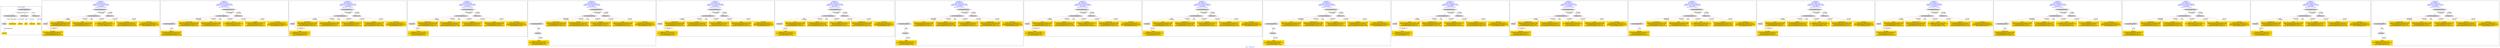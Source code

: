 digraph n0 {
fontcolor="blue"
remincross="true"
label="s08-s-17-edited.xml"
subgraph cluster_0 {
label="1-correct model"
n2[style="filled",color="white",fillcolor="lightgray",label="CulturalHeritageObject1"];
n3[style="filled",color="white",fillcolor="lightgray",label="Person1"];
n4[shape="plaintext",style="filled",fillcolor="gold",label="DESCRIPTION"];
n5[shape="plaintext",style="filled",fillcolor="gold",label="CAPTION"];
n6[shape="plaintext",style="filled",fillcolor="gold",label="TITLE"];
n7[shape="plaintext",style="filled",fillcolor="gold",label="AUTHOR"];
n8[style="filled",color="white",fillcolor="lightgray",label="EuropeanaAggregation1"];
n9[style="filled",color="white",fillcolor="lightgray",label="WebResource1"];
n10[style="filled",color="white",fillcolor="lightgray",label="WebResource2"];
n11[shape="plaintext",style="filled",fillcolor="gold",label="IMAGESRC"];
n12[shape="plaintext",style="filled",fillcolor="gold",label="VIDEO"];
}
subgraph cluster_1 {
label="candidate 0\nlink coherence:1.0\nnode coherence:1.0\nconfidence:0.3617887352980779\nmapping score:0.537262911766026\ncost:8.99967\n-precision:0.89-recall:0.8"
n14[style="filled",color="white",fillcolor="lightgray",label="CulturalHeritageObject1"];
n15[style="filled",color="white",fillcolor="lightgray",label="Person1"];
n16[style="filled",color="white",fillcolor="lightgray",label="EuropeanaAggregation1"];
n17[style="filled",color="white",fillcolor="lightgray",label="WebResource1"];
n18[shape="plaintext",style="filled",fillcolor="gold",label="DESCRIPTION\n[CulturalHeritageObject,description,0.402]\n[Person,biographicalInformation,0.338]\n[CulturalHeritageObject,title,0.158]\n[CulturalHeritageObject,provenance,0.102]"];
n19[shape="plaintext",style="filled",fillcolor="gold",label="AUTHOR\n[CulturalHeritageObject,description,0.313]\n[Person,nameOfThePerson,0.279]\n[CulturalHeritageObject,title,0.21]\n[CulturalHeritageObject,provenance,0.197]"];
n20[shape="plaintext",style="filled",fillcolor="gold",label="TITLE\n[CulturalHeritageObject,description,0.382]\n[Person,biographicalInformation,0.263]\n[CulturalHeritageObject,title,0.24]\n[CulturalHeritageObject,provenance,0.115]"];
n21[shape="plaintext",style="filled",fillcolor="gold",label="VIDEO\n[WebResource,classLink,0.368]\n[CulturalHeritageObject,provenance,0.257]\n[Document,classLink,0.189]\n[Person,nameOfThePerson,0.186]"];
n22[shape="plaintext",style="filled",fillcolor="gold",label="CAPTION\n[CulturalHeritageObject,description,0.341]\n[CulturalHeritageObject,title,0.264]\n[Person,biographicalInformation,0.209]\n[CulturalHeritageObject,provenance,0.186]"];
n23[shape="plaintext",style="filled",fillcolor="gold",label="IMAGESRC\n[WebResource,classLink,0.807]\n[Person,biographicalInformation,0.085]\n[CulturalHeritageObject,description,0.077]\n[Person,dateOfDeath,0.031]"];
}
subgraph cluster_2 {
label="candidate 1\nlink coherence:1.0\nnode coherence:1.0\nconfidence:0.3611180626046348\nmapping score:0.5370393542015449\ncost:8.99979\n-precision:0.56-recall:0.5"
n25[style="filled",color="white",fillcolor="lightgray",label="CulturalHeritageObject1"];
n26[style="filled",color="white",fillcolor="lightgray",label="CulturalHeritageObject2"];
n27[style="filled",color="white",fillcolor="lightgray",label="EuropeanaAggregation1"];
n28[style="filled",color="white",fillcolor="lightgray",label="WebResource1"];
n29[shape="plaintext",style="filled",fillcolor="gold",label="DESCRIPTION\n[CulturalHeritageObject,description,0.402]\n[Person,biographicalInformation,0.338]\n[CulturalHeritageObject,title,0.158]\n[CulturalHeritageObject,provenance,0.102]"];
n30[shape="plaintext",style="filled",fillcolor="gold",label="TITLE\n[CulturalHeritageObject,description,0.382]\n[Person,biographicalInformation,0.263]\n[CulturalHeritageObject,title,0.24]\n[CulturalHeritageObject,provenance,0.115]"];
n31[shape="plaintext",style="filled",fillcolor="gold",label="VIDEO\n[WebResource,classLink,0.368]\n[CulturalHeritageObject,provenance,0.257]\n[Document,classLink,0.189]\n[Person,nameOfThePerson,0.186]"];
n32[shape="plaintext",style="filled",fillcolor="gold",label="AUTHOR\n[CulturalHeritageObject,description,0.313]\n[Person,nameOfThePerson,0.279]\n[CulturalHeritageObject,title,0.21]\n[CulturalHeritageObject,provenance,0.197]"];
n33[shape="plaintext",style="filled",fillcolor="gold",label="CAPTION\n[CulturalHeritageObject,description,0.341]\n[CulturalHeritageObject,title,0.264]\n[Person,biographicalInformation,0.209]\n[CulturalHeritageObject,provenance,0.186]"];
n34[shape="plaintext",style="filled",fillcolor="gold",label="IMAGESRC\n[WebResource,classLink,0.807]\n[Person,biographicalInformation,0.085]\n[CulturalHeritageObject,description,0.077]\n[Person,dateOfDeath,0.031]"];
}
subgraph cluster_3 {
label="candidate 10\nlink coherence:1.0\nnode coherence:1.0\nconfidence:0.33634800782487256\nmapping score:0.5287826692749575\ncost:8.99967\n-precision:0.78-recall:0.7"
n36[style="filled",color="white",fillcolor="lightgray",label="CulturalHeritageObject1"];
n37[style="filled",color="white",fillcolor="lightgray",label="Person1"];
n38[style="filled",color="white",fillcolor="lightgray",label="EuropeanaAggregation1"];
n39[style="filled",color="white",fillcolor="lightgray",label="WebResource1"];
n40[shape="plaintext",style="filled",fillcolor="gold",label="DESCRIPTION\n[CulturalHeritageObject,description,0.402]\n[Person,biographicalInformation,0.338]\n[CulturalHeritageObject,title,0.158]\n[CulturalHeritageObject,provenance,0.102]"];
n41[shape="plaintext",style="filled",fillcolor="gold",label="VIDEO\n[WebResource,classLink,0.368]\n[CulturalHeritageObject,provenance,0.257]\n[Document,classLink,0.189]\n[Person,nameOfThePerson,0.186]"];
n42[shape="plaintext",style="filled",fillcolor="gold",label="TITLE\n[CulturalHeritageObject,description,0.382]\n[Person,biographicalInformation,0.263]\n[CulturalHeritageObject,title,0.24]\n[CulturalHeritageObject,provenance,0.115]"];
n43[shape="plaintext",style="filled",fillcolor="gold",label="AUTHOR\n[CulturalHeritageObject,description,0.313]\n[Person,nameOfThePerson,0.279]\n[CulturalHeritageObject,title,0.21]\n[CulturalHeritageObject,provenance,0.197]"];
n44[shape="plaintext",style="filled",fillcolor="gold",label="CAPTION\n[CulturalHeritageObject,description,0.341]\n[CulturalHeritageObject,title,0.264]\n[Person,biographicalInformation,0.209]\n[CulturalHeritageObject,provenance,0.186]"];
n45[shape="plaintext",style="filled",fillcolor="gold",label="IMAGESRC\n[WebResource,classLink,0.807]\n[Person,biographicalInformation,0.085]\n[CulturalHeritageObject,description,0.077]\n[Person,dateOfDeath,0.031]"];
}
subgraph cluster_4 {
label="candidate 11\nlink coherence:1.0\nnode coherence:1.0\nconfidence:0.32913356026010426\nmapping score:0.5263778534200347\ncost:8.99978\n-precision:0.44-recall:0.4"
n47[style="filled",color="white",fillcolor="lightgray",label="CulturalHeritageObject1"];
n48[style="filled",color="white",fillcolor="lightgray",label="Document1"];
n49[style="filled",color="white",fillcolor="lightgray",label="EuropeanaAggregation1"];
n50[style="filled",color="white",fillcolor="lightgray",label="WebResource1"];
n51[shape="plaintext",style="filled",fillcolor="gold",label="DESCRIPTION\n[CulturalHeritageObject,description,0.402]\n[Person,biographicalInformation,0.338]\n[CulturalHeritageObject,title,0.158]\n[CulturalHeritageObject,provenance,0.102]"];
n52[shape="plaintext",style="filled",fillcolor="gold",label="CAPTION\n[CulturalHeritageObject,description,0.341]\n[CulturalHeritageObject,title,0.264]\n[Person,biographicalInformation,0.209]\n[CulturalHeritageObject,provenance,0.186]"];
n53[shape="plaintext",style="filled",fillcolor="gold",label="AUTHOR\n[CulturalHeritageObject,description,0.313]\n[Person,nameOfThePerson,0.279]\n[CulturalHeritageObject,title,0.21]\n[CulturalHeritageObject,provenance,0.197]"];
n54[shape="plaintext",style="filled",fillcolor="gold",label="VIDEO\n[WebResource,classLink,0.368]\n[CulturalHeritageObject,provenance,0.257]\n[Document,classLink,0.189]\n[Person,nameOfThePerson,0.186]"];
n55[shape="plaintext",style="filled",fillcolor="gold",label="TITLE\n[CulturalHeritageObject,description,0.382]\n[Person,biographicalInformation,0.263]\n[CulturalHeritageObject,title,0.24]\n[CulturalHeritageObject,provenance,0.115]"];
n56[shape="plaintext",style="filled",fillcolor="gold",label="IMAGESRC\n[WebResource,classLink,0.807]\n[Person,biographicalInformation,0.085]\n[CulturalHeritageObject,description,0.077]\n[Person,dateOfDeath,0.031]"];
}
subgraph cluster_5 {
label="candidate 12\nlink coherence:1.0\nnode coherence:1.0\nconfidence:0.32913356026010426\nmapping score:0.5263778534200347\ncost:9.99979\n-precision:0.4-recall:0.4"
n58[style="filled",color="white",fillcolor="lightgray",label="CulturalHeritageObject1"];
n59[style="filled",color="white",fillcolor="lightgray",label="CulturalHeritageObject2"];
n60[style="filled",color="white",fillcolor="lightgray",label="Document2"];
n61[style="filled",color="white",fillcolor="lightgray",label="EuropeanaAggregation1"];
n62[style="filled",color="white",fillcolor="lightgray",label="WebResource1"];
n63[shape="plaintext",style="filled",fillcolor="gold",label="VIDEO\n[WebResource,classLink,0.368]\n[CulturalHeritageObject,provenance,0.257]\n[Document,classLink,0.189]\n[Person,nameOfThePerson,0.186]"];
n64[shape="plaintext",style="filled",fillcolor="gold",label="DESCRIPTION\n[CulturalHeritageObject,description,0.402]\n[Person,biographicalInformation,0.338]\n[CulturalHeritageObject,title,0.158]\n[CulturalHeritageObject,provenance,0.102]"];
n65[shape="plaintext",style="filled",fillcolor="gold",label="CAPTION\n[CulturalHeritageObject,description,0.341]\n[CulturalHeritageObject,title,0.264]\n[Person,biographicalInformation,0.209]\n[CulturalHeritageObject,provenance,0.186]"];
n66[shape="plaintext",style="filled",fillcolor="gold",label="AUTHOR\n[CulturalHeritageObject,description,0.313]\n[Person,nameOfThePerson,0.279]\n[CulturalHeritageObject,title,0.21]\n[CulturalHeritageObject,provenance,0.197]"];
n67[shape="plaintext",style="filled",fillcolor="gold",label="TITLE\n[CulturalHeritageObject,description,0.382]\n[Person,biographicalInformation,0.263]\n[CulturalHeritageObject,title,0.24]\n[CulturalHeritageObject,provenance,0.115]"];
n68[shape="plaintext",style="filled",fillcolor="gold",label="IMAGESRC\n[WebResource,classLink,0.807]\n[Person,biographicalInformation,0.085]\n[CulturalHeritageObject,description,0.077]\n[Person,dateOfDeath,0.031]"];
}
subgraph cluster_6 {
label="candidate 13\nlink coherence:1.0\nnode coherence:1.0\nconfidence:0.32853637009385883\nmapping score:0.5261787900312863\ncost:8.99967\n-precision:0.56-recall:0.5"
n70[style="filled",color="white",fillcolor="lightgray",label="CulturalHeritageObject1"];
n71[style="filled",color="white",fillcolor="lightgray",label="Person1"];
n72[style="filled",color="white",fillcolor="lightgray",label="EuropeanaAggregation1"];
n73[style="filled",color="white",fillcolor="lightgray",label="WebResource1"];
n74[shape="plaintext",style="filled",fillcolor="gold",label="DESCRIPTION\n[CulturalHeritageObject,description,0.402]\n[Person,biographicalInformation,0.338]\n[CulturalHeritageObject,title,0.158]\n[CulturalHeritageObject,provenance,0.102]"];
n75[shape="plaintext",style="filled",fillcolor="gold",label="VIDEO\n[WebResource,classLink,0.368]\n[CulturalHeritageObject,provenance,0.257]\n[Document,classLink,0.189]\n[Person,nameOfThePerson,0.186]"];
n76[shape="plaintext",style="filled",fillcolor="gold",label="CAPTION\n[CulturalHeritageObject,description,0.341]\n[CulturalHeritageObject,title,0.264]\n[Person,biographicalInformation,0.209]\n[CulturalHeritageObject,provenance,0.186]"];
n77[shape="plaintext",style="filled",fillcolor="gold",label="AUTHOR\n[CulturalHeritageObject,description,0.313]\n[Person,nameOfThePerson,0.279]\n[CulturalHeritageObject,title,0.21]\n[CulturalHeritageObject,provenance,0.197]"];
n78[shape="plaintext",style="filled",fillcolor="gold",label="TITLE\n[CulturalHeritageObject,description,0.382]\n[Person,biographicalInformation,0.263]\n[CulturalHeritageObject,title,0.24]\n[CulturalHeritageObject,provenance,0.115]"];
n79[shape="plaintext",style="filled",fillcolor="gold",label="IMAGESRC\n[WebResource,classLink,0.807]\n[Person,biographicalInformation,0.085]\n[CulturalHeritageObject,description,0.077]\n[Person,dateOfDeath,0.031]"];
}
subgraph cluster_7 {
label="candidate 14\nlink coherence:1.0\nnode coherence:1.0\nconfidence:0.3236242287242886\nmapping score:0.5245414095747628\ncost:8.99978\n-precision:0.33-recall:0.3"
n81[style="filled",color="white",fillcolor="lightgray",label="CulturalHeritageObject1"];
n82[style="filled",color="white",fillcolor="lightgray",label="Document1"];
n83[style="filled",color="white",fillcolor="lightgray",label="EuropeanaAggregation1"];
n84[style="filled",color="white",fillcolor="lightgray",label="WebResource1"];
n85[shape="plaintext",style="filled",fillcolor="gold",label="TITLE\n[CulturalHeritageObject,description,0.382]\n[Person,biographicalInformation,0.263]\n[CulturalHeritageObject,title,0.24]\n[CulturalHeritageObject,provenance,0.115]"];
n86[shape="plaintext",style="filled",fillcolor="gold",label="CAPTION\n[CulturalHeritageObject,description,0.341]\n[CulturalHeritageObject,title,0.264]\n[Person,biographicalInformation,0.209]\n[CulturalHeritageObject,provenance,0.186]"];
n87[shape="plaintext",style="filled",fillcolor="gold",label="AUTHOR\n[CulturalHeritageObject,description,0.313]\n[Person,nameOfThePerson,0.279]\n[CulturalHeritageObject,title,0.21]\n[CulturalHeritageObject,provenance,0.197]"];
n88[shape="plaintext",style="filled",fillcolor="gold",label="VIDEO\n[WebResource,classLink,0.368]\n[CulturalHeritageObject,provenance,0.257]\n[Document,classLink,0.189]\n[Person,nameOfThePerson,0.186]"];
n89[shape="plaintext",style="filled",fillcolor="gold",label="DESCRIPTION\n[CulturalHeritageObject,description,0.402]\n[Person,biographicalInformation,0.338]\n[CulturalHeritageObject,title,0.158]\n[CulturalHeritageObject,provenance,0.102]"];
n90[shape="plaintext",style="filled",fillcolor="gold",label="IMAGESRC\n[WebResource,classLink,0.807]\n[Person,biographicalInformation,0.085]\n[CulturalHeritageObject,description,0.077]\n[Person,dateOfDeath,0.031]"];
}
subgraph cluster_8 {
label="candidate 15\nlink coherence:1.0\nnode coherence:1.0\nconfidence:0.3236242287242886\nmapping score:0.5245414095747628\ncost:9.99979\n-precision:0.3-recall:0.3"
n92[style="filled",color="white",fillcolor="lightgray",label="CulturalHeritageObject1"];
n93[style="filled",color="white",fillcolor="lightgray",label="CulturalHeritageObject2"];
n94[style="filled",color="white",fillcolor="lightgray",label="Document2"];
n95[style="filled",color="white",fillcolor="lightgray",label="EuropeanaAggregation1"];
n96[style="filled",color="white",fillcolor="lightgray",label="WebResource1"];
n97[shape="plaintext",style="filled",fillcolor="gold",label="VIDEO\n[WebResource,classLink,0.368]\n[CulturalHeritageObject,provenance,0.257]\n[Document,classLink,0.189]\n[Person,nameOfThePerson,0.186]"];
n98[shape="plaintext",style="filled",fillcolor="gold",label="TITLE\n[CulturalHeritageObject,description,0.382]\n[Person,biographicalInformation,0.263]\n[CulturalHeritageObject,title,0.24]\n[CulturalHeritageObject,provenance,0.115]"];
n99[shape="plaintext",style="filled",fillcolor="gold",label="CAPTION\n[CulturalHeritageObject,description,0.341]\n[CulturalHeritageObject,title,0.264]\n[Person,biographicalInformation,0.209]\n[CulturalHeritageObject,provenance,0.186]"];
n100[shape="plaintext",style="filled",fillcolor="gold",label="AUTHOR\n[CulturalHeritageObject,description,0.313]\n[Person,nameOfThePerson,0.279]\n[CulturalHeritageObject,title,0.21]\n[CulturalHeritageObject,provenance,0.197]"];
n101[shape="plaintext",style="filled",fillcolor="gold",label="DESCRIPTION\n[CulturalHeritageObject,description,0.402]\n[Person,biographicalInformation,0.338]\n[CulturalHeritageObject,title,0.158]\n[CulturalHeritageObject,provenance,0.102]"];
n102[shape="plaintext",style="filled",fillcolor="gold",label="IMAGESRC\n[WebResource,classLink,0.807]\n[Person,biographicalInformation,0.085]\n[CulturalHeritageObject,description,0.077]\n[Person,dateOfDeath,0.031]"];
}
subgraph cluster_9 {
label="candidate 16\nlink coherence:1.0\nnode coherence:1.0\nconfidence:0.3230270385580432\nmapping score:0.5243423461860144\ncost:8.99967\n-precision:0.44-recall:0.4"
n104[style="filled",color="white",fillcolor="lightgray",label="CulturalHeritageObject1"];
n105[style="filled",color="white",fillcolor="lightgray",label="Person1"];
n106[style="filled",color="white",fillcolor="lightgray",label="EuropeanaAggregation1"];
n107[style="filled",color="white",fillcolor="lightgray",label="WebResource1"];
n108[shape="plaintext",style="filled",fillcolor="gold",label="TITLE\n[CulturalHeritageObject,description,0.382]\n[Person,biographicalInformation,0.263]\n[CulturalHeritageObject,title,0.24]\n[CulturalHeritageObject,provenance,0.115]"];
n109[shape="plaintext",style="filled",fillcolor="gold",label="VIDEO\n[WebResource,classLink,0.368]\n[CulturalHeritageObject,provenance,0.257]\n[Document,classLink,0.189]\n[Person,nameOfThePerson,0.186]"];
n110[shape="plaintext",style="filled",fillcolor="gold",label="CAPTION\n[CulturalHeritageObject,description,0.341]\n[CulturalHeritageObject,title,0.264]\n[Person,biographicalInformation,0.209]\n[CulturalHeritageObject,provenance,0.186]"];
n111[shape="plaintext",style="filled",fillcolor="gold",label="AUTHOR\n[CulturalHeritageObject,description,0.313]\n[Person,nameOfThePerson,0.279]\n[CulturalHeritageObject,title,0.21]\n[CulturalHeritageObject,provenance,0.197]"];
n112[shape="plaintext",style="filled",fillcolor="gold",label="DESCRIPTION\n[CulturalHeritageObject,description,0.402]\n[Person,biographicalInformation,0.338]\n[CulturalHeritageObject,title,0.158]\n[CulturalHeritageObject,provenance,0.102]"];
n113[shape="plaintext",style="filled",fillcolor="gold",label="IMAGESRC\n[WebResource,classLink,0.807]\n[Person,biographicalInformation,0.085]\n[CulturalHeritageObject,description,0.077]\n[Person,dateOfDeath,0.031]"];
}
subgraph cluster_10 {
label="candidate 17\nlink coherence:1.0\nnode coherence:1.0\nconfidence:0.31985567700003975\nmapping score:0.5232852256666799\ncost:8.99978\n-precision:0.44-recall:0.4"
n115[style="filled",color="white",fillcolor="lightgray",label="CulturalHeritageObject1"];
n116[style="filled",color="white",fillcolor="lightgray",label="Document1"];
n117[style="filled",color="white",fillcolor="lightgray",label="EuropeanaAggregation1"];
n118[style="filled",color="white",fillcolor="lightgray",label="WebResource1"];
n119[shape="plaintext",style="filled",fillcolor="gold",label="TITLE\n[CulturalHeritageObject,description,0.382]\n[Person,biographicalInformation,0.263]\n[CulturalHeritageObject,title,0.24]\n[CulturalHeritageObject,provenance,0.115]"];
n120[shape="plaintext",style="filled",fillcolor="gold",label="DESCRIPTION\n[CulturalHeritageObject,description,0.402]\n[Person,biographicalInformation,0.338]\n[CulturalHeritageObject,title,0.158]\n[CulturalHeritageObject,provenance,0.102]"];
n121[shape="plaintext",style="filled",fillcolor="gold",label="AUTHOR\n[CulturalHeritageObject,description,0.313]\n[Person,nameOfThePerson,0.279]\n[CulturalHeritageObject,title,0.21]\n[CulturalHeritageObject,provenance,0.197]"];
n122[shape="plaintext",style="filled",fillcolor="gold",label="VIDEO\n[WebResource,classLink,0.368]\n[CulturalHeritageObject,provenance,0.257]\n[Document,classLink,0.189]\n[Person,nameOfThePerson,0.186]"];
n123[shape="plaintext",style="filled",fillcolor="gold",label="CAPTION\n[CulturalHeritageObject,description,0.341]\n[CulturalHeritageObject,title,0.264]\n[Person,biographicalInformation,0.209]\n[CulturalHeritageObject,provenance,0.186]"];
n124[shape="plaintext",style="filled",fillcolor="gold",label="IMAGESRC\n[WebResource,classLink,0.807]\n[Person,biographicalInformation,0.085]\n[CulturalHeritageObject,description,0.077]\n[Person,dateOfDeath,0.031]"];
}
subgraph cluster_11 {
label="candidate 18\nlink coherence:1.0\nnode coherence:1.0\nconfidence:0.31985567700003975\nmapping score:0.5232852256666799\ncost:9.99979\n-precision:0.4-recall:0.4"
n126[style="filled",color="white",fillcolor="lightgray",label="CulturalHeritageObject1"];
n127[style="filled",color="white",fillcolor="lightgray",label="CulturalHeritageObject2"];
n128[style="filled",color="white",fillcolor="lightgray",label="Document2"];
n129[style="filled",color="white",fillcolor="lightgray",label="EuropeanaAggregation1"];
n130[style="filled",color="white",fillcolor="lightgray",label="WebResource1"];
n131[shape="plaintext",style="filled",fillcolor="gold",label="VIDEO\n[WebResource,classLink,0.368]\n[CulturalHeritageObject,provenance,0.257]\n[Document,classLink,0.189]\n[Person,nameOfThePerson,0.186]"];
n132[shape="plaintext",style="filled",fillcolor="gold",label="TITLE\n[CulturalHeritageObject,description,0.382]\n[Person,biographicalInformation,0.263]\n[CulturalHeritageObject,title,0.24]\n[CulturalHeritageObject,provenance,0.115]"];
n133[shape="plaintext",style="filled",fillcolor="gold",label="DESCRIPTION\n[CulturalHeritageObject,description,0.402]\n[Person,biographicalInformation,0.338]\n[CulturalHeritageObject,title,0.158]\n[CulturalHeritageObject,provenance,0.102]"];
n134[shape="plaintext",style="filled",fillcolor="gold",label="AUTHOR\n[CulturalHeritageObject,description,0.313]\n[Person,nameOfThePerson,0.279]\n[CulturalHeritageObject,title,0.21]\n[CulturalHeritageObject,provenance,0.197]"];
n135[shape="plaintext",style="filled",fillcolor="gold",label="CAPTION\n[CulturalHeritageObject,description,0.341]\n[CulturalHeritageObject,title,0.264]\n[Person,biographicalInformation,0.209]\n[CulturalHeritageObject,provenance,0.186]"];
n136[shape="plaintext",style="filled",fillcolor="gold",label="IMAGESRC\n[WebResource,classLink,0.807]\n[Person,biographicalInformation,0.085]\n[CulturalHeritageObject,description,0.077]\n[Person,dateOfDeath,0.031]"];
}
subgraph cluster_12 {
label="candidate 19\nlink coherence:1.0\nnode coherence:1.0\nconfidence:0.3192584868337944\nmapping score:0.5230861622779315\ncost:8.99967\n-precision:0.56-recall:0.5"
n138[style="filled",color="white",fillcolor="lightgray",label="CulturalHeritageObject1"];
n139[style="filled",color="white",fillcolor="lightgray",label="Person1"];
n140[style="filled",color="white",fillcolor="lightgray",label="EuropeanaAggregation1"];
n141[style="filled",color="white",fillcolor="lightgray",label="WebResource1"];
n142[shape="plaintext",style="filled",fillcolor="gold",label="TITLE\n[CulturalHeritageObject,description,0.382]\n[Person,biographicalInformation,0.263]\n[CulturalHeritageObject,title,0.24]\n[CulturalHeritageObject,provenance,0.115]"];
n143[shape="plaintext",style="filled",fillcolor="gold",label="VIDEO\n[WebResource,classLink,0.368]\n[CulturalHeritageObject,provenance,0.257]\n[Document,classLink,0.189]\n[Person,nameOfThePerson,0.186]"];
n144[shape="plaintext",style="filled",fillcolor="gold",label="DESCRIPTION\n[CulturalHeritageObject,description,0.402]\n[Person,biographicalInformation,0.338]\n[CulturalHeritageObject,title,0.158]\n[CulturalHeritageObject,provenance,0.102]"];
n145[shape="plaintext",style="filled",fillcolor="gold",label="AUTHOR\n[CulturalHeritageObject,description,0.313]\n[Person,nameOfThePerson,0.279]\n[CulturalHeritageObject,title,0.21]\n[CulturalHeritageObject,provenance,0.197]"];
n146[shape="plaintext",style="filled",fillcolor="gold",label="CAPTION\n[CulturalHeritageObject,description,0.341]\n[CulturalHeritageObject,title,0.264]\n[Person,biographicalInformation,0.209]\n[CulturalHeritageObject,provenance,0.186]"];
n147[shape="plaintext",style="filled",fillcolor="gold",label="IMAGESRC\n[WebResource,classLink,0.807]\n[Person,biographicalInformation,0.085]\n[CulturalHeritageObject,description,0.077]\n[Person,dateOfDeath,0.031]"];
}
subgraph cluster_13 {
label="candidate 2\nlink coherence:1.0\nnode coherence:1.0\nconfidence:0.3539770975670642\nmapping score:0.5346590325223547\ncost:8.99967\n-precision:0.67-recall:0.6"
n149[style="filled",color="white",fillcolor="lightgray",label="CulturalHeritageObject1"];
n150[style="filled",color="white",fillcolor="lightgray",label="Person1"];
n151[style="filled",color="white",fillcolor="lightgray",label="EuropeanaAggregation1"];
n152[style="filled",color="white",fillcolor="lightgray",label="WebResource1"];
n153[shape="plaintext",style="filled",fillcolor="gold",label="DESCRIPTION\n[CulturalHeritageObject,description,0.402]\n[Person,biographicalInformation,0.338]\n[CulturalHeritageObject,title,0.158]\n[CulturalHeritageObject,provenance,0.102]"];
n154[shape="plaintext",style="filled",fillcolor="gold",label="AUTHOR\n[CulturalHeritageObject,description,0.313]\n[Person,nameOfThePerson,0.279]\n[CulturalHeritageObject,title,0.21]\n[CulturalHeritageObject,provenance,0.197]"];
n155[shape="plaintext",style="filled",fillcolor="gold",label="CAPTION\n[CulturalHeritageObject,description,0.341]\n[CulturalHeritageObject,title,0.264]\n[Person,biographicalInformation,0.209]\n[CulturalHeritageObject,provenance,0.186]"];
n156[shape="plaintext",style="filled",fillcolor="gold",label="VIDEO\n[WebResource,classLink,0.368]\n[CulturalHeritageObject,provenance,0.257]\n[Document,classLink,0.189]\n[Person,nameOfThePerson,0.186]"];
n157[shape="plaintext",style="filled",fillcolor="gold",label="TITLE\n[CulturalHeritageObject,description,0.382]\n[Person,biographicalInformation,0.263]\n[CulturalHeritageObject,title,0.24]\n[CulturalHeritageObject,provenance,0.115]"];
n158[shape="plaintext",style="filled",fillcolor="gold",label="IMAGESRC\n[WebResource,classLink,0.807]\n[Person,biographicalInformation,0.085]\n[CulturalHeritageObject,description,0.077]\n[Person,dateOfDeath,0.031]"];
}
subgraph cluster_14 {
label="candidate 3\nlink coherence:1.0\nnode coherence:1.0\nconfidence:0.3502173642099726\nmapping score:0.5334057880699908\ncost:8.99979\n-precision:0.67-recall:0.6"
n160[style="filled",color="white",fillcolor="lightgray",label="CulturalHeritageObject1"];
n161[style="filled",color="white",fillcolor="lightgray",label="CulturalHeritageObject2"];
n162[style="filled",color="white",fillcolor="lightgray",label="EuropeanaAggregation1"];
n163[style="filled",color="white",fillcolor="lightgray",label="WebResource1"];
n164[shape="plaintext",style="filled",fillcolor="gold",label="DESCRIPTION\n[CulturalHeritageObject,description,0.402]\n[Person,biographicalInformation,0.338]\n[CulturalHeritageObject,title,0.158]\n[CulturalHeritageObject,provenance,0.102]"];
n165[shape="plaintext",style="filled",fillcolor="gold",label="TITLE\n[CulturalHeritageObject,description,0.382]\n[Person,biographicalInformation,0.263]\n[CulturalHeritageObject,title,0.24]\n[CulturalHeritageObject,provenance,0.115]"];
n166[shape="plaintext",style="filled",fillcolor="gold",label="VIDEO\n[WebResource,classLink,0.368]\n[CulturalHeritageObject,provenance,0.257]\n[Document,classLink,0.189]\n[Person,nameOfThePerson,0.186]"];
n167[shape="plaintext",style="filled",fillcolor="gold",label="CAPTION\n[CulturalHeritageObject,description,0.341]\n[CulturalHeritageObject,title,0.264]\n[Person,biographicalInformation,0.209]\n[CulturalHeritageObject,provenance,0.186]"];
n168[shape="plaintext",style="filled",fillcolor="gold",label="AUTHOR\n[CulturalHeritageObject,description,0.313]\n[Person,nameOfThePerson,0.279]\n[CulturalHeritageObject,title,0.21]\n[CulturalHeritageObject,provenance,0.197]"];
n169[shape="plaintext",style="filled",fillcolor="gold",label="IMAGESRC\n[WebResource,classLink,0.807]\n[Person,biographicalInformation,0.085]\n[CulturalHeritageObject,description,0.077]\n[Person,dateOfDeath,0.031]"];
}
subgraph cluster_15 {
label="candidate 4\nlink coherence:1.0\nnode coherence:1.0\nconfidence:0.3484677660312485\nmapping score:0.5328225886770829\ncost:8.99967\n-precision:0.56-recall:0.5"
n171[style="filled",color="white",fillcolor="lightgray",label="CulturalHeritageObject1"];
n172[style="filled",color="white",fillcolor="lightgray",label="Person1"];
n173[style="filled",color="white",fillcolor="lightgray",label="EuropeanaAggregation1"];
n174[style="filled",color="white",fillcolor="lightgray",label="WebResource1"];
n175[shape="plaintext",style="filled",fillcolor="gold",label="TITLE\n[CulturalHeritageObject,description,0.382]\n[Person,biographicalInformation,0.263]\n[CulturalHeritageObject,title,0.24]\n[CulturalHeritageObject,provenance,0.115]"];
n176[shape="plaintext",style="filled",fillcolor="gold",label="AUTHOR\n[CulturalHeritageObject,description,0.313]\n[Person,nameOfThePerson,0.279]\n[CulturalHeritageObject,title,0.21]\n[CulturalHeritageObject,provenance,0.197]"];
n177[shape="plaintext",style="filled",fillcolor="gold",label="CAPTION\n[CulturalHeritageObject,description,0.341]\n[CulturalHeritageObject,title,0.264]\n[Person,biographicalInformation,0.209]\n[CulturalHeritageObject,provenance,0.186]"];
n178[shape="plaintext",style="filled",fillcolor="gold",label="VIDEO\n[WebResource,classLink,0.368]\n[CulturalHeritageObject,provenance,0.257]\n[Document,classLink,0.189]\n[Person,nameOfThePerson,0.186]"];
n179[shape="plaintext",style="filled",fillcolor="gold",label="DESCRIPTION\n[CulturalHeritageObject,description,0.402]\n[Person,biographicalInformation,0.338]\n[CulturalHeritageObject,title,0.158]\n[CulturalHeritageObject,provenance,0.102]"];
n180[shape="plaintext",style="filled",fillcolor="gold",label="IMAGESRC\n[WebResource,classLink,0.807]\n[Person,biographicalInformation,0.085]\n[CulturalHeritageObject,description,0.077]\n[Person,dateOfDeath,0.031]"];
}
subgraph cluster_16 {
label="candidate 5\nlink coherence:1.0\nnode coherence:1.0\nconfidence:0.34469921430699973\nmapping score:0.531566404769\ncost:8.99967\n-precision:0.67-recall:0.6"
n182[style="filled",color="white",fillcolor="lightgray",label="CulturalHeritageObject1"];
n183[style="filled",color="white",fillcolor="lightgray",label="Person1"];
n184[style="filled",color="white",fillcolor="lightgray",label="EuropeanaAggregation1"];
n185[style="filled",color="white",fillcolor="lightgray",label="WebResource1"];
n186[shape="plaintext",style="filled",fillcolor="gold",label="TITLE\n[CulturalHeritageObject,description,0.382]\n[Person,biographicalInformation,0.263]\n[CulturalHeritageObject,title,0.24]\n[CulturalHeritageObject,provenance,0.115]"];
n187[shape="plaintext",style="filled",fillcolor="gold",label="AUTHOR\n[CulturalHeritageObject,description,0.313]\n[Person,nameOfThePerson,0.279]\n[CulturalHeritageObject,title,0.21]\n[CulturalHeritageObject,provenance,0.197]"];
n188[shape="plaintext",style="filled",fillcolor="gold",label="DESCRIPTION\n[CulturalHeritageObject,description,0.402]\n[Person,biographicalInformation,0.338]\n[CulturalHeritageObject,title,0.158]\n[CulturalHeritageObject,provenance,0.102]"];
n189[shape="plaintext",style="filled",fillcolor="gold",label="VIDEO\n[WebResource,classLink,0.368]\n[CulturalHeritageObject,provenance,0.257]\n[Document,classLink,0.189]\n[Person,nameOfThePerson,0.186]"];
n190[shape="plaintext",style="filled",fillcolor="gold",label="CAPTION\n[CulturalHeritageObject,description,0.341]\n[CulturalHeritageObject,title,0.264]\n[Person,biographicalInformation,0.209]\n[CulturalHeritageObject,provenance,0.186]"];
n191[shape="plaintext",style="filled",fillcolor="gold",label="IMAGESRC\n[WebResource,classLink,0.807]\n[Person,biographicalInformation,0.085]\n[CulturalHeritageObject,description,0.077]\n[Person,dateOfDeath,0.031]"];
}
subgraph cluster_17 {
label="candidate 6\nlink coherence:1.0\nnode coherence:1.0\nconfidence:0.3440285416135566\nmapping score:0.5313428472045189\ncost:8.99979\n-precision:0.33-recall:0.3"
n193[style="filled",color="white",fillcolor="lightgray",label="CulturalHeritageObject1"];
n194[style="filled",color="white",fillcolor="lightgray",label="CulturalHeritageObject2"];
n195[style="filled",color="white",fillcolor="lightgray",label="EuropeanaAggregation1"];
n196[style="filled",color="white",fillcolor="lightgray",label="WebResource1"];
n197[shape="plaintext",style="filled",fillcolor="gold",label="TITLE\n[CulturalHeritageObject,description,0.382]\n[Person,biographicalInformation,0.263]\n[CulturalHeritageObject,title,0.24]\n[CulturalHeritageObject,provenance,0.115]"];
n198[shape="plaintext",style="filled",fillcolor="gold",label="CAPTION\n[CulturalHeritageObject,description,0.341]\n[CulturalHeritageObject,title,0.264]\n[Person,biographicalInformation,0.209]\n[CulturalHeritageObject,provenance,0.186]"];
n199[shape="plaintext",style="filled",fillcolor="gold",label="VIDEO\n[WebResource,classLink,0.368]\n[CulturalHeritageObject,provenance,0.257]\n[Document,classLink,0.189]\n[Person,nameOfThePerson,0.186]"];
n200[shape="plaintext",style="filled",fillcolor="gold",label="AUTHOR\n[CulturalHeritageObject,description,0.313]\n[Person,nameOfThePerson,0.279]\n[CulturalHeritageObject,title,0.21]\n[CulturalHeritageObject,provenance,0.197]"];
n201[shape="plaintext",style="filled",fillcolor="gold",label="DESCRIPTION\n[CulturalHeritageObject,description,0.402]\n[Person,biographicalInformation,0.338]\n[CulturalHeritageObject,title,0.158]\n[CulturalHeritageObject,provenance,0.102]"];
n202[shape="plaintext",style="filled",fillcolor="gold",label="IMAGESRC\n[WebResource,classLink,0.807]\n[Person,biographicalInformation,0.085]\n[CulturalHeritageObject,description,0.077]\n[Person,dateOfDeath,0.031]"];
}
subgraph cluster_18 {
label="candidate 7\nlink coherence:1.0\nnode coherence:1.0\nconfidence:0.3424057264789589\nmapping score:0.5308019088263196\ncost:8.99979\n-precision:0.44-recall:0.4"
n204[style="filled",color="white",fillcolor="lightgray",label="CulturalHeritageObject1"];
n205[style="filled",color="white",fillcolor="lightgray",label="CulturalHeritageObject2"];
n206[style="filled",color="white",fillcolor="lightgray",label="EuropeanaAggregation1"];
n207[style="filled",color="white",fillcolor="lightgray",label="WebResource1"];
n208[shape="plaintext",style="filled",fillcolor="gold",label="DESCRIPTION\n[CulturalHeritageObject,description,0.402]\n[Person,biographicalInformation,0.338]\n[CulturalHeritageObject,title,0.158]\n[CulturalHeritageObject,provenance,0.102]"];
n209[shape="plaintext",style="filled",fillcolor="gold",label="CAPTION\n[CulturalHeritageObject,description,0.341]\n[CulturalHeritageObject,title,0.264]\n[Person,biographicalInformation,0.209]\n[CulturalHeritageObject,provenance,0.186]"];
n210[shape="plaintext",style="filled",fillcolor="gold",label="VIDEO\n[WebResource,classLink,0.368]\n[CulturalHeritageObject,provenance,0.257]\n[Document,classLink,0.189]\n[Person,nameOfThePerson,0.186]"];
n211[shape="plaintext",style="filled",fillcolor="gold",label="TITLE\n[CulturalHeritageObject,description,0.382]\n[Person,biographicalInformation,0.263]\n[CulturalHeritageObject,title,0.24]\n[CulturalHeritageObject,provenance,0.115]"];
n212[shape="plaintext",style="filled",fillcolor="gold",label="AUTHOR\n[CulturalHeritageObject,description,0.313]\n[Person,nameOfThePerson,0.279]\n[CulturalHeritageObject,title,0.21]\n[CulturalHeritageObject,provenance,0.197]"];
n213[shape="plaintext",style="filled",fillcolor="gold",label="IMAGESRC\n[WebResource,classLink,0.807]\n[Person,biographicalInformation,0.085]\n[CulturalHeritageObject,description,0.077]\n[Person,dateOfDeath,0.031]"];
}
subgraph cluster_19 {
label="candidate 8\nlink coherence:1.0\nnode coherence:1.0\nconfidence:0.336945197991118\nmapping score:0.528981732663706\ncost:8.99978\n-precision:0.67-recall:0.6"
n215[style="filled",color="white",fillcolor="lightgray",label="CulturalHeritageObject1"];
n216[style="filled",color="white",fillcolor="lightgray",label="Document1"];
n217[style="filled",color="white",fillcolor="lightgray",label="EuropeanaAggregation1"];
n218[style="filled",color="white",fillcolor="lightgray",label="WebResource1"];
n219[shape="plaintext",style="filled",fillcolor="gold",label="DESCRIPTION\n[CulturalHeritageObject,description,0.402]\n[Person,biographicalInformation,0.338]\n[CulturalHeritageObject,title,0.158]\n[CulturalHeritageObject,provenance,0.102]"];
n220[shape="plaintext",style="filled",fillcolor="gold",label="TITLE\n[CulturalHeritageObject,description,0.382]\n[Person,biographicalInformation,0.263]\n[CulturalHeritageObject,title,0.24]\n[CulturalHeritageObject,provenance,0.115]"];
n221[shape="plaintext",style="filled",fillcolor="gold",label="AUTHOR\n[CulturalHeritageObject,description,0.313]\n[Person,nameOfThePerson,0.279]\n[CulturalHeritageObject,title,0.21]\n[CulturalHeritageObject,provenance,0.197]"];
n222[shape="plaintext",style="filled",fillcolor="gold",label="VIDEO\n[WebResource,classLink,0.368]\n[CulturalHeritageObject,provenance,0.257]\n[Document,classLink,0.189]\n[Person,nameOfThePerson,0.186]"];
n223[shape="plaintext",style="filled",fillcolor="gold",label="CAPTION\n[CulturalHeritageObject,description,0.341]\n[CulturalHeritageObject,title,0.264]\n[Person,biographicalInformation,0.209]\n[CulturalHeritageObject,provenance,0.186]"];
n224[shape="plaintext",style="filled",fillcolor="gold",label="IMAGESRC\n[WebResource,classLink,0.807]\n[Person,biographicalInformation,0.085]\n[CulturalHeritageObject,description,0.077]\n[Person,dateOfDeath,0.031]"];
}
subgraph cluster_20 {
label="candidate 9\nlink coherence:1.0\nnode coherence:1.0\nconfidence:0.336945197991118\nmapping score:0.528981732663706\ncost:9.99979\n-precision:0.6-recall:0.6"
n226[style="filled",color="white",fillcolor="lightgray",label="CulturalHeritageObject1"];
n227[style="filled",color="white",fillcolor="lightgray",label="CulturalHeritageObject2"];
n228[style="filled",color="white",fillcolor="lightgray",label="Document2"];
n229[style="filled",color="white",fillcolor="lightgray",label="EuropeanaAggregation1"];
n230[style="filled",color="white",fillcolor="lightgray",label="WebResource1"];
n231[shape="plaintext",style="filled",fillcolor="gold",label="VIDEO\n[WebResource,classLink,0.368]\n[CulturalHeritageObject,provenance,0.257]\n[Document,classLink,0.189]\n[Person,nameOfThePerson,0.186]"];
n232[shape="plaintext",style="filled",fillcolor="gold",label="DESCRIPTION\n[CulturalHeritageObject,description,0.402]\n[Person,biographicalInformation,0.338]\n[CulturalHeritageObject,title,0.158]\n[CulturalHeritageObject,provenance,0.102]"];
n233[shape="plaintext",style="filled",fillcolor="gold",label="TITLE\n[CulturalHeritageObject,description,0.382]\n[Person,biographicalInformation,0.263]\n[CulturalHeritageObject,title,0.24]\n[CulturalHeritageObject,provenance,0.115]"];
n234[shape="plaintext",style="filled",fillcolor="gold",label="AUTHOR\n[CulturalHeritageObject,description,0.313]\n[Person,nameOfThePerson,0.279]\n[CulturalHeritageObject,title,0.21]\n[CulturalHeritageObject,provenance,0.197]"];
n235[shape="plaintext",style="filled",fillcolor="gold",label="CAPTION\n[CulturalHeritageObject,description,0.341]\n[CulturalHeritageObject,title,0.264]\n[Person,biographicalInformation,0.209]\n[CulturalHeritageObject,provenance,0.186]"];
n236[shape="plaintext",style="filled",fillcolor="gold",label="IMAGESRC\n[WebResource,classLink,0.807]\n[Person,biographicalInformation,0.085]\n[CulturalHeritageObject,description,0.077]\n[Person,dateOfDeath,0.031]"];
}
n2 -> n3[color="brown",fontcolor="black",label="creator"]
n2 -> n4[color="brown",fontcolor="black",label="description"]
n2 -> n5[color="brown",fontcolor="black",label="provenance"]
n2 -> n6[color="brown",fontcolor="black",label="title"]
n3 -> n7[color="brown",fontcolor="black",label="nameOfThePerson"]
n8 -> n2[color="brown",fontcolor="black",label="aggregatedCHO"]
n8 -> n9[color="brown",fontcolor="black",label="hasView"]
n8 -> n10[color="brown",fontcolor="black",label="hasView"]
n9 -> n11[color="brown",fontcolor="black",label="classLink"]
n10 -> n12[color="brown",fontcolor="black",label="classLink"]
n14 -> n15[color="brown",fontcolor="black",label="creator\nw=0.99987"]
n16 -> n14[color="brown",fontcolor="black",label="aggregatedCHO\nw=0.9999"]
n16 -> n17[color="brown",fontcolor="black",label="hasView\nw=0.9999"]
n14 -> n18[color="brown",fontcolor="black",label="description\nw=1.0"]
n15 -> n19[color="brown",fontcolor="black",label="nameOfThePerson\nw=1.0"]
n14 -> n20[color="brown",fontcolor="black",label="title\nw=1.0"]
n14 -> n21[color="brown",fontcolor="black",label="provenance\nw=1.0"]
n14 -> n22[color="brown",fontcolor="black",label="provenance\nw=1.0"]
n17 -> n23[color="brown",fontcolor="black",label="classLink\nw=1.0"]
n25 -> n26[color="brown",fontcolor="black",label="isRelatedTo\nw=0.99999"]
n27 -> n25[color="brown",fontcolor="black",label="aggregatedCHO\nw=0.9999"]
n27 -> n28[color="brown",fontcolor="black",label="hasView\nw=0.9999"]
n25 -> n29[color="brown",fontcolor="black",label="description\nw=1.0"]
n25 -> n30[color="brown",fontcolor="black",label="title\nw=1.0"]
n25 -> n31[color="brown",fontcolor="black",label="provenance\nw=1.0"]
n25 -> n32[color="brown",fontcolor="black",label="provenance\nw=1.0"]
n26 -> n33[color="brown",fontcolor="black",label="title\nw=1.0"]
n28 -> n34[color="brown",fontcolor="black",label="classLink\nw=1.0"]
n36 -> n37[color="brown",fontcolor="black",label="creator\nw=0.99987"]
n38 -> n36[color="brown",fontcolor="black",label="aggregatedCHO\nw=0.9999"]
n38 -> n39[color="brown",fontcolor="black",label="hasView\nw=0.9999"]
n36 -> n40[color="brown",fontcolor="black",label="description\nw=1.0"]
n37 -> n41[color="brown",fontcolor="black",label="nameOfThePerson\nw=1.0"]
n36 -> n42[color="brown",fontcolor="black",label="title\nw=1.0"]
n36 -> n43[color="brown",fontcolor="black",label="provenance\nw=1.0"]
n36 -> n44[color="brown",fontcolor="black",label="provenance\nw=1.0"]
n39 -> n45[color="brown",fontcolor="black",label="classLink\nw=1.0"]
n47 -> n48[color="brown",fontcolor="black",label="page\nw=0.99998"]
n49 -> n47[color="brown",fontcolor="black",label="aggregatedCHO\nw=0.9999"]
n49 -> n50[color="brown",fontcolor="black",label="hasView\nw=0.9999"]
n47 -> n51[color="brown",fontcolor="black",label="description\nw=1.0"]
n47 -> n52[color="brown",fontcolor="black",label="title\nw=1.0"]
n47 -> n53[color="brown",fontcolor="black",label="provenance\nw=1.0"]
n48 -> n54[color="brown",fontcolor="black",label="classLink\nw=1.0"]
n47 -> n55[color="brown",fontcolor="black",label="provenance\nw=1.0"]
n50 -> n56[color="brown",fontcolor="black",label="classLink\nw=1.0"]
n58 -> n59[color="brown",fontcolor="black",label="isRelatedTo\nw=0.99999"]
n59 -> n60[color="brown",fontcolor="black",label="page\nw=1.0"]
n61 -> n58[color="brown",fontcolor="black",label="aggregatedCHO\nw=0.9999"]
n61 -> n62[color="brown",fontcolor="black",label="hasView\nw=0.9999"]
n60 -> n63[color="brown",fontcolor="black",label="classLink\nw=1.0"]
n58 -> n64[color="brown",fontcolor="black",label="description\nw=1.0"]
n58 -> n65[color="brown",fontcolor="black",label="title\nw=1.0"]
n58 -> n66[color="brown",fontcolor="black",label="provenance\nw=1.0"]
n58 -> n67[color="brown",fontcolor="black",label="provenance\nw=1.0"]
n62 -> n68[color="brown",fontcolor="black",label="classLink\nw=1.0"]
n70 -> n71[color="brown",fontcolor="black",label="creator\nw=0.99987"]
n72 -> n70[color="brown",fontcolor="black",label="aggregatedCHO\nw=0.9999"]
n72 -> n73[color="brown",fontcolor="black",label="hasView\nw=0.9999"]
n70 -> n74[color="brown",fontcolor="black",label="description\nw=1.0"]
n71 -> n75[color="brown",fontcolor="black",label="nameOfThePerson\nw=1.0"]
n70 -> n76[color="brown",fontcolor="black",label="title\nw=1.0"]
n70 -> n77[color="brown",fontcolor="black",label="provenance\nw=1.0"]
n70 -> n78[color="brown",fontcolor="black",label="provenance\nw=1.0"]
n73 -> n79[color="brown",fontcolor="black",label="classLink\nw=1.0"]
n81 -> n82[color="brown",fontcolor="black",label="page\nw=0.99998"]
n83 -> n81[color="brown",fontcolor="black",label="aggregatedCHO\nw=0.9999"]
n83 -> n84[color="brown",fontcolor="black",label="hasView\nw=0.9999"]
n81 -> n85[color="brown",fontcolor="black",label="description\nw=1.0"]
n81 -> n86[color="brown",fontcolor="black",label="title\nw=1.0"]
n81 -> n87[color="brown",fontcolor="black",label="provenance\nw=1.0"]
n82 -> n88[color="brown",fontcolor="black",label="classLink\nw=1.0"]
n81 -> n89[color="brown",fontcolor="black",label="provenance\nw=1.0"]
n84 -> n90[color="brown",fontcolor="black",label="classLink\nw=1.0"]
n92 -> n93[color="brown",fontcolor="black",label="isRelatedTo\nw=0.99999"]
n93 -> n94[color="brown",fontcolor="black",label="page\nw=1.0"]
n95 -> n92[color="brown",fontcolor="black",label="aggregatedCHO\nw=0.9999"]
n95 -> n96[color="brown",fontcolor="black",label="hasView\nw=0.9999"]
n94 -> n97[color="brown",fontcolor="black",label="classLink\nw=1.0"]
n92 -> n98[color="brown",fontcolor="black",label="description\nw=1.0"]
n92 -> n99[color="brown",fontcolor="black",label="title\nw=1.0"]
n92 -> n100[color="brown",fontcolor="black",label="provenance\nw=1.0"]
n92 -> n101[color="brown",fontcolor="black",label="provenance\nw=1.0"]
n96 -> n102[color="brown",fontcolor="black",label="classLink\nw=1.0"]
n104 -> n105[color="brown",fontcolor="black",label="creator\nw=0.99987"]
n106 -> n104[color="brown",fontcolor="black",label="aggregatedCHO\nw=0.9999"]
n106 -> n107[color="brown",fontcolor="black",label="hasView\nw=0.9999"]
n104 -> n108[color="brown",fontcolor="black",label="description\nw=1.0"]
n105 -> n109[color="brown",fontcolor="black",label="nameOfThePerson\nw=1.0"]
n104 -> n110[color="brown",fontcolor="black",label="title\nw=1.0"]
n104 -> n111[color="brown",fontcolor="black",label="provenance\nw=1.0"]
n104 -> n112[color="brown",fontcolor="black",label="provenance\nw=1.0"]
n107 -> n113[color="brown",fontcolor="black",label="classLink\nw=1.0"]
n115 -> n116[color="brown",fontcolor="black",label="page\nw=0.99998"]
n117 -> n115[color="brown",fontcolor="black",label="aggregatedCHO\nw=0.9999"]
n117 -> n118[color="brown",fontcolor="black",label="hasView\nw=0.9999"]
n115 -> n119[color="brown",fontcolor="black",label="description\nw=1.0"]
n115 -> n120[color="brown",fontcolor="black",label="title\nw=1.0"]
n115 -> n121[color="brown",fontcolor="black",label="provenance\nw=1.0"]
n116 -> n122[color="brown",fontcolor="black",label="classLink\nw=1.0"]
n115 -> n123[color="brown",fontcolor="black",label="provenance\nw=1.0"]
n118 -> n124[color="brown",fontcolor="black",label="classLink\nw=1.0"]
n126 -> n127[color="brown",fontcolor="black",label="isRelatedTo\nw=0.99999"]
n127 -> n128[color="brown",fontcolor="black",label="page\nw=1.0"]
n129 -> n126[color="brown",fontcolor="black",label="aggregatedCHO\nw=0.9999"]
n129 -> n130[color="brown",fontcolor="black",label="hasView\nw=0.9999"]
n128 -> n131[color="brown",fontcolor="black",label="classLink\nw=1.0"]
n126 -> n132[color="brown",fontcolor="black",label="description\nw=1.0"]
n126 -> n133[color="brown",fontcolor="black",label="title\nw=1.0"]
n126 -> n134[color="brown",fontcolor="black",label="provenance\nw=1.0"]
n126 -> n135[color="brown",fontcolor="black",label="provenance\nw=1.0"]
n130 -> n136[color="brown",fontcolor="black",label="classLink\nw=1.0"]
n138 -> n139[color="brown",fontcolor="black",label="creator\nw=0.99987"]
n140 -> n138[color="brown",fontcolor="black",label="aggregatedCHO\nw=0.9999"]
n140 -> n141[color="brown",fontcolor="black",label="hasView\nw=0.9999"]
n138 -> n142[color="brown",fontcolor="black",label="description\nw=1.0"]
n139 -> n143[color="brown",fontcolor="black",label="nameOfThePerson\nw=1.0"]
n138 -> n144[color="brown",fontcolor="black",label="title\nw=1.0"]
n138 -> n145[color="brown",fontcolor="black",label="provenance\nw=1.0"]
n138 -> n146[color="brown",fontcolor="black",label="provenance\nw=1.0"]
n141 -> n147[color="brown",fontcolor="black",label="classLink\nw=1.0"]
n149 -> n150[color="brown",fontcolor="black",label="creator\nw=0.99987"]
n151 -> n149[color="brown",fontcolor="black",label="aggregatedCHO\nw=0.9999"]
n151 -> n152[color="brown",fontcolor="black",label="hasView\nw=0.9999"]
n149 -> n153[color="brown",fontcolor="black",label="description\nw=1.0"]
n150 -> n154[color="brown",fontcolor="black",label="nameOfThePerson\nw=1.0"]
n149 -> n155[color="brown",fontcolor="black",label="title\nw=1.0"]
n149 -> n156[color="brown",fontcolor="black",label="provenance\nw=1.0"]
n149 -> n157[color="brown",fontcolor="black",label="provenance\nw=1.0"]
n152 -> n158[color="brown",fontcolor="black",label="classLink\nw=1.0"]
n160 -> n161[color="brown",fontcolor="black",label="isRelatedTo\nw=0.99999"]
n162 -> n160[color="brown",fontcolor="black",label="aggregatedCHO\nw=0.9999"]
n162 -> n163[color="brown",fontcolor="black",label="hasView\nw=0.9999"]
n160 -> n164[color="brown",fontcolor="black",label="description\nw=1.0"]
n160 -> n165[color="brown",fontcolor="black",label="title\nw=1.0"]
n160 -> n166[color="brown",fontcolor="black",label="provenance\nw=1.0"]
n160 -> n167[color="brown",fontcolor="black",label="provenance\nw=1.0"]
n161 -> n168[color="brown",fontcolor="black",label="title\nw=1.0"]
n163 -> n169[color="brown",fontcolor="black",label="classLink\nw=1.0"]
n171 -> n172[color="brown",fontcolor="black",label="creator\nw=0.99987"]
n173 -> n171[color="brown",fontcolor="black",label="aggregatedCHO\nw=0.9999"]
n173 -> n174[color="brown",fontcolor="black",label="hasView\nw=0.9999"]
n171 -> n175[color="brown",fontcolor="black",label="description\nw=1.0"]
n172 -> n176[color="brown",fontcolor="black",label="nameOfThePerson\nw=1.0"]
n171 -> n177[color="brown",fontcolor="black",label="title\nw=1.0"]
n171 -> n178[color="brown",fontcolor="black",label="provenance\nw=1.0"]
n171 -> n179[color="brown",fontcolor="black",label="provenance\nw=1.0"]
n174 -> n180[color="brown",fontcolor="black",label="classLink\nw=1.0"]
n182 -> n183[color="brown",fontcolor="black",label="creator\nw=0.99987"]
n184 -> n182[color="brown",fontcolor="black",label="aggregatedCHO\nw=0.9999"]
n184 -> n185[color="brown",fontcolor="black",label="hasView\nw=0.9999"]
n182 -> n186[color="brown",fontcolor="black",label="description\nw=1.0"]
n183 -> n187[color="brown",fontcolor="black",label="nameOfThePerson\nw=1.0"]
n182 -> n188[color="brown",fontcolor="black",label="title\nw=1.0"]
n182 -> n189[color="brown",fontcolor="black",label="provenance\nw=1.0"]
n182 -> n190[color="brown",fontcolor="black",label="provenance\nw=1.0"]
n185 -> n191[color="brown",fontcolor="black",label="classLink\nw=1.0"]
n193 -> n194[color="brown",fontcolor="black",label="isRelatedTo\nw=0.99999"]
n195 -> n193[color="brown",fontcolor="black",label="aggregatedCHO\nw=0.9999"]
n195 -> n196[color="brown",fontcolor="black",label="hasView\nw=0.9999"]
n193 -> n197[color="brown",fontcolor="black",label="description\nw=1.0"]
n193 -> n198[color="brown",fontcolor="black",label="title\nw=1.0"]
n193 -> n199[color="brown",fontcolor="black",label="provenance\nw=1.0"]
n193 -> n200[color="brown",fontcolor="black",label="provenance\nw=1.0"]
n194 -> n201[color="brown",fontcolor="black",label="title\nw=1.0"]
n196 -> n202[color="brown",fontcolor="black",label="classLink\nw=1.0"]
n204 -> n205[color="brown",fontcolor="black",label="isRelatedTo\nw=0.99999"]
n206 -> n204[color="brown",fontcolor="black",label="aggregatedCHO\nw=0.9999"]
n206 -> n207[color="brown",fontcolor="black",label="hasView\nw=0.9999"]
n204 -> n208[color="brown",fontcolor="black",label="description\nw=1.0"]
n204 -> n209[color="brown",fontcolor="black",label="title\nw=1.0"]
n204 -> n210[color="brown",fontcolor="black",label="provenance\nw=1.0"]
n204 -> n211[color="brown",fontcolor="black",label="provenance\nw=1.0"]
n205 -> n212[color="brown",fontcolor="black",label="title\nw=1.0"]
n207 -> n213[color="brown",fontcolor="black",label="classLink\nw=1.0"]
n215 -> n216[color="brown",fontcolor="black",label="page\nw=0.99998"]
n217 -> n215[color="brown",fontcolor="black",label="aggregatedCHO\nw=0.9999"]
n217 -> n218[color="brown",fontcolor="black",label="hasView\nw=0.9999"]
n215 -> n219[color="brown",fontcolor="black",label="description\nw=1.0"]
n215 -> n220[color="brown",fontcolor="black",label="title\nw=1.0"]
n215 -> n221[color="brown",fontcolor="black",label="provenance\nw=1.0"]
n216 -> n222[color="brown",fontcolor="black",label="classLink\nw=1.0"]
n215 -> n223[color="brown",fontcolor="black",label="provenance\nw=1.0"]
n218 -> n224[color="brown",fontcolor="black",label="classLink\nw=1.0"]
n226 -> n227[color="brown",fontcolor="black",label="isRelatedTo\nw=0.99999"]
n227 -> n228[color="brown",fontcolor="black",label="page\nw=1.0"]
n229 -> n226[color="brown",fontcolor="black",label="aggregatedCHO\nw=0.9999"]
n229 -> n230[color="brown",fontcolor="black",label="hasView\nw=0.9999"]
n228 -> n231[color="brown",fontcolor="black",label="classLink\nw=1.0"]
n226 -> n232[color="brown",fontcolor="black",label="description\nw=1.0"]
n226 -> n233[color="brown",fontcolor="black",label="title\nw=1.0"]
n226 -> n234[color="brown",fontcolor="black",label="provenance\nw=1.0"]
n226 -> n235[color="brown",fontcolor="black",label="provenance\nw=1.0"]
n230 -> n236[color="brown",fontcolor="black",label="classLink\nw=1.0"]
}

